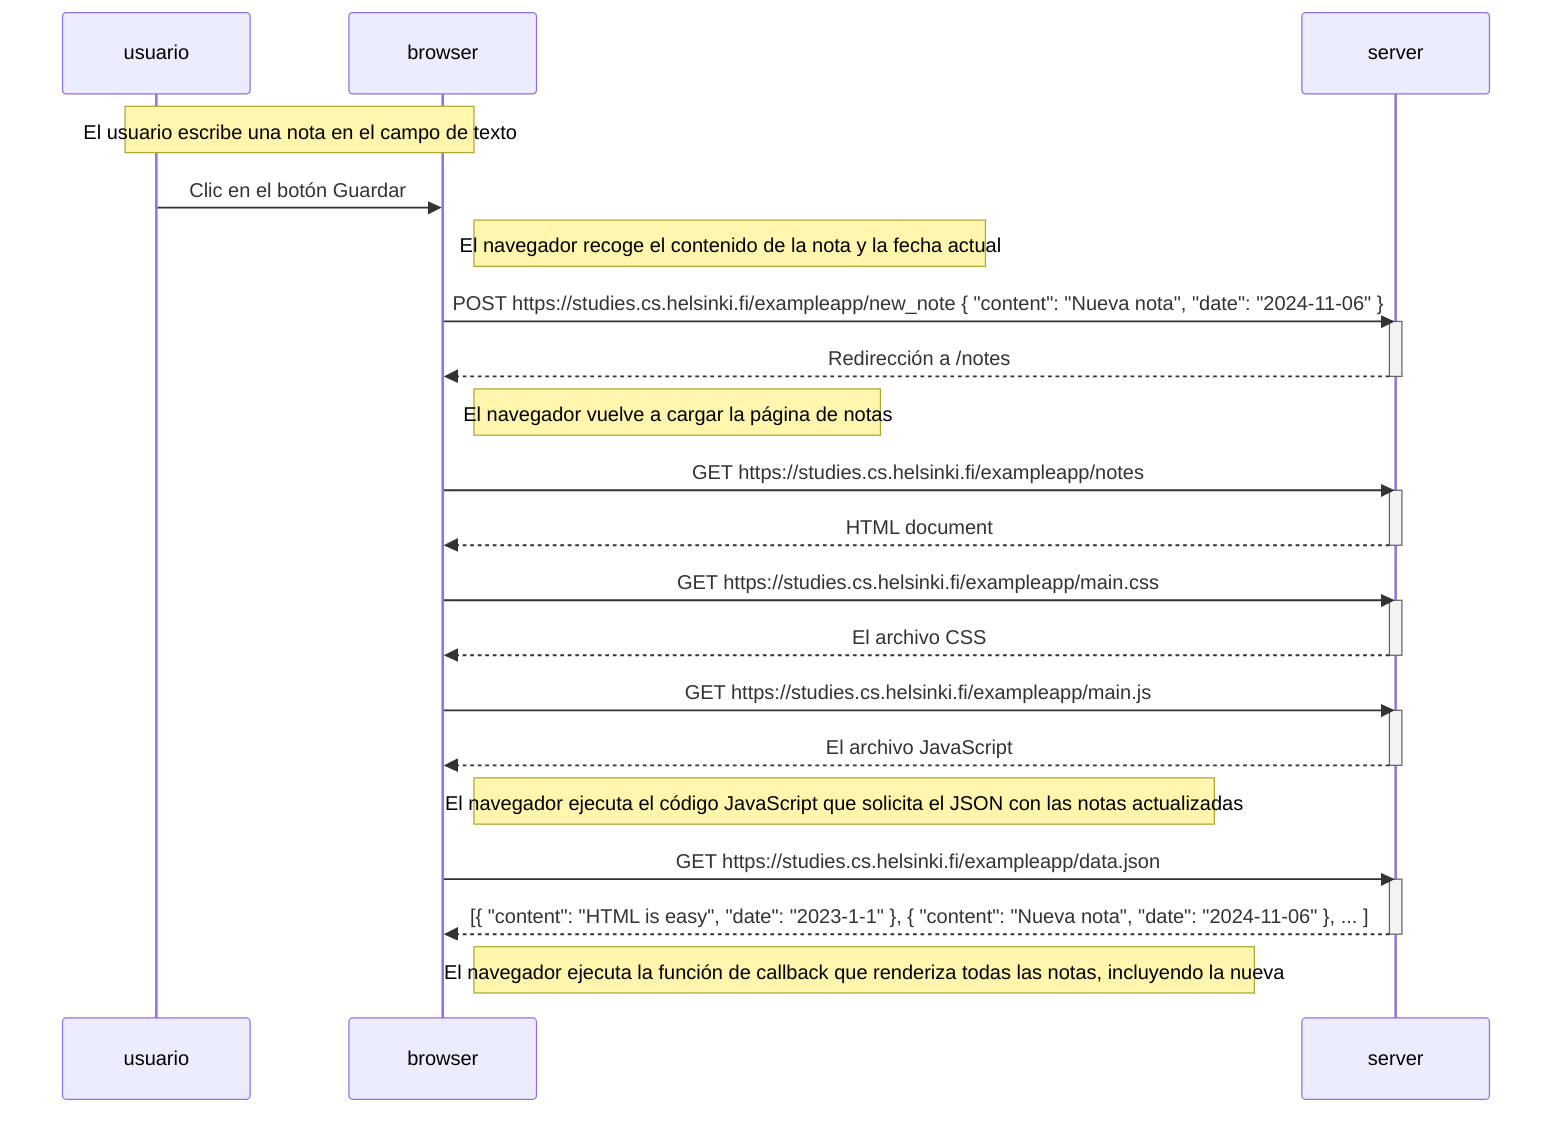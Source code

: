 sequenceDiagram
    participant usuario
    participant browser
    participant server

    Note over usuario, browser: El usuario escribe una nota en el campo de texto

    usuario->>browser: Clic en el botón Guardar
    Note right of browser: El navegador recoge el contenido de la nota y la fecha actual

    browser->>server: POST https://studies.cs.helsinki.fi/exampleapp/new_note { "content": "Nueva nota", "date": "2024-11-06" }
    activate server
    server-->>browser: Redirección a /notes
    deactivate server

    Note right of browser: El navegador vuelve a cargar la página de notas

    browser->>server: GET https://studies.cs.helsinki.fi/exampleapp/notes
    activate server
    server-->>browser: HTML document
    deactivate server

    browser->>server: GET https://studies.cs.helsinki.fi/exampleapp/main.css
    activate server
    server-->>browser: El archivo CSS
    deactivate server

    browser->>server: GET https://studies.cs.helsinki.fi/exampleapp/main.js
    activate server
    server-->>browser: El archivo JavaScript
    deactivate server

    Note right of browser: El navegador ejecuta el código JavaScript que solicita el JSON con las notas actualizadas

    browser->>server: GET https://studies.cs.helsinki.fi/exampleapp/data.json
    activate server
    server-->>browser: [{ "content": "HTML is easy", "date": "2023-1-1" }, { "content": "Nueva nota", "date": "2024-11-06" }, ... ]
    deactivate server

    Note right of browser: El navegador ejecuta la función de callback que renderiza todas las notas, incluyendo la nueva